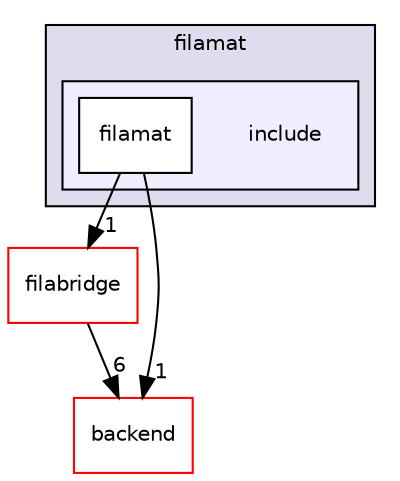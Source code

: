 digraph "/mnt/c/Users/Brett/Downloads/filament-main/libs/filamat/include" {
  bgcolor=transparent;
  compound=true
  node [ fontsize="10", fontname="Helvetica"];
  edge [ labelfontsize="10", labelfontname="Helvetica"];
  subgraph clusterdir_7b7510293a65e62eca2b128315ca6850 {
    graph [ bgcolor="#ddddee", pencolor="black", label="filamat" fontname="Helvetica", fontsize="10", URL="dir_7b7510293a65e62eca2b128315ca6850.html"]
  subgraph clusterdir_8bbd816ad2b66f112c7dd52190e06c65 {
    graph [ bgcolor="#eeeeff", pencolor="black", label="" URL="dir_8bbd816ad2b66f112c7dd52190e06c65.html"];
    dir_8bbd816ad2b66f112c7dd52190e06c65 [shape=plaintext label="include"];
  dir_9bb462f32000d34424442f636d9d4b1b [shape=box label="filamat" fillcolor="white" style="filled" URL="dir_9bb462f32000d34424442f636d9d4b1b.html"];
  }
  }
  dir_3468d8330a51b6672fe2fb2c65bfa7cb [shape=box label="filabridge" color="red" URL="dir_3468d8330a51b6672fe2fb2c65bfa7cb.html"];
  dir_b75f6151ef6a93f2161d807e94486478 [shape=box label="backend" color="red" URL="dir_b75f6151ef6a93f2161d807e94486478.html"];
  dir_3468d8330a51b6672fe2fb2c65bfa7cb->dir_b75f6151ef6a93f2161d807e94486478 [headlabel="6", labeldistance=1.5 headhref="dir_000009_000000.html"];
  dir_9bb462f32000d34424442f636d9d4b1b->dir_3468d8330a51b6672fe2fb2c65bfa7cb [headlabel="1", labeldistance=1.5 headhref="dir_000016_000009.html"];
  dir_9bb462f32000d34424442f636d9d4b1b->dir_b75f6151ef6a93f2161d807e94486478 [headlabel="1", labeldistance=1.5 headhref="dir_000016_000000.html"];
}
